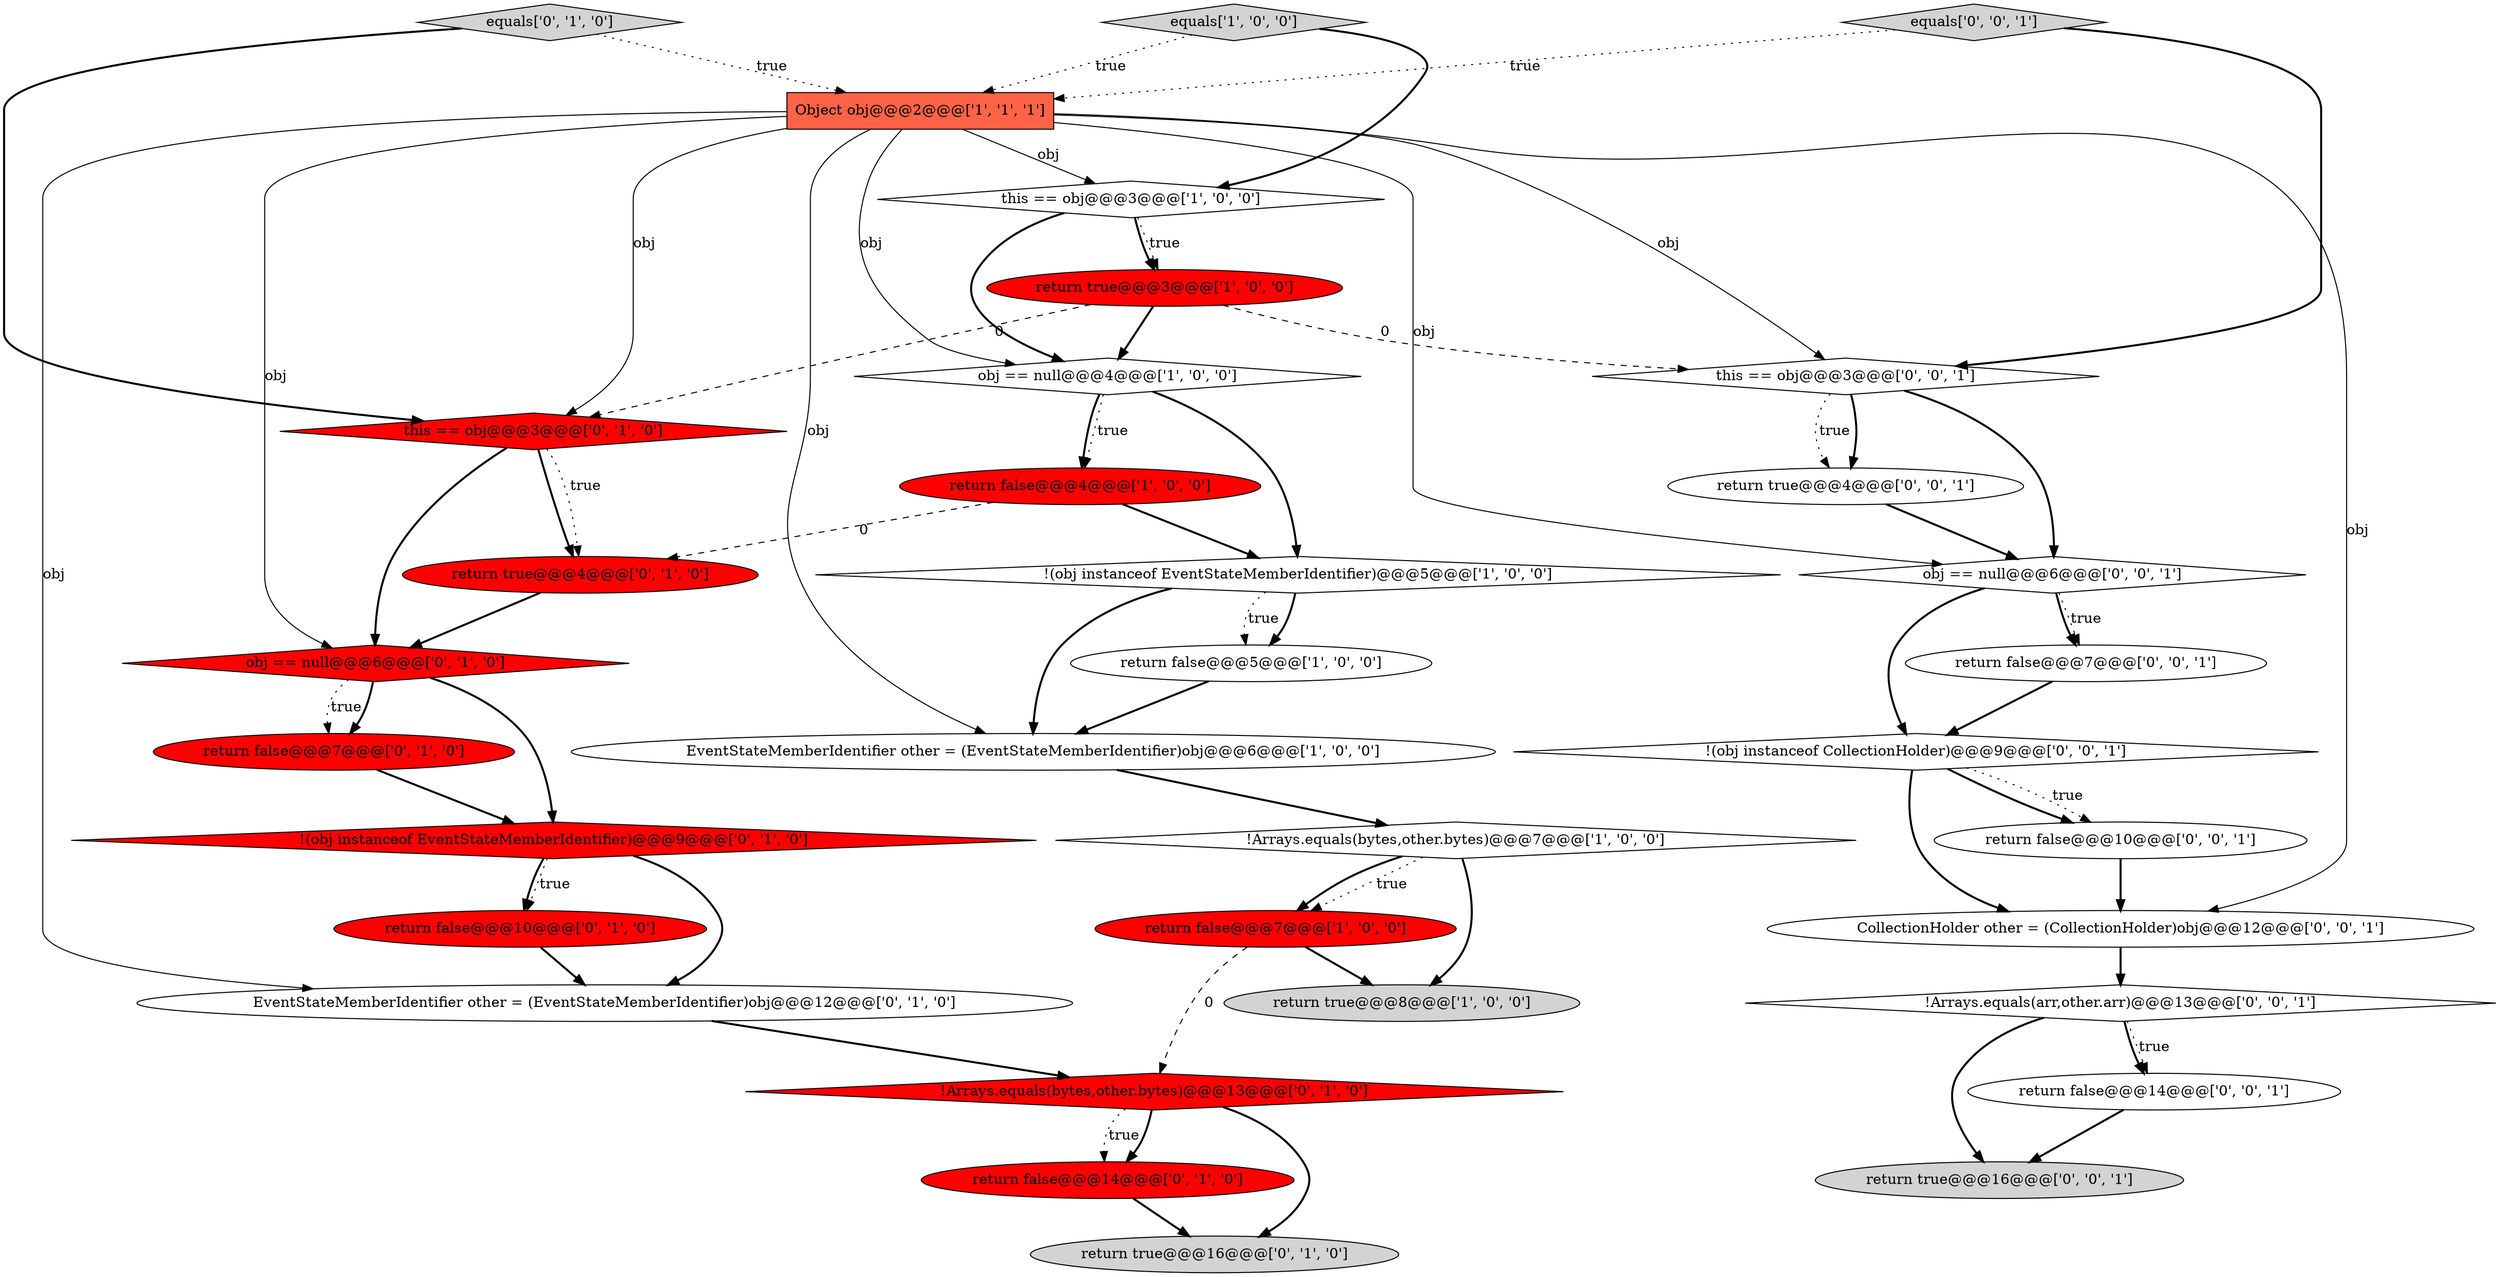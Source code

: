 digraph {
13 [style = filled, label = "!Arrays.equals(bytes,other.bytes)@@@13@@@['0', '1', '0']", fillcolor = red, shape = diamond image = "AAA1AAABBB2BBB"];
22 [style = filled, label = "EventStateMemberIdentifier other = (EventStateMemberIdentifier)obj@@@12@@@['0', '1', '0']", fillcolor = white, shape = ellipse image = "AAA0AAABBB2BBB"];
29 [style = filled, label = "return true@@@4@@@['0', '0', '1']", fillcolor = white, shape = ellipse image = "AAA0AAABBB3BBB"];
10 [style = filled, label = "return false@@@4@@@['1', '0', '0']", fillcolor = red, shape = ellipse image = "AAA1AAABBB1BBB"];
7 [style = filled, label = "equals['1', '0', '0']", fillcolor = lightgray, shape = diamond image = "AAA0AAABBB1BBB"];
20 [style = filled, label = "return false@@@10@@@['0', '1', '0']", fillcolor = red, shape = ellipse image = "AAA1AAABBB2BBB"];
17 [style = filled, label = "return true@@@16@@@['0', '1', '0']", fillcolor = lightgray, shape = ellipse image = "AAA0AAABBB2BBB"];
32 [style = filled, label = "this == obj@@@3@@@['0', '0', '1']", fillcolor = white, shape = diamond image = "AAA0AAABBB3BBB"];
25 [style = filled, label = "return false@@@10@@@['0', '0', '1']", fillcolor = white, shape = ellipse image = "AAA0AAABBB3BBB"];
2 [style = filled, label = "!Arrays.equals(bytes,other.bytes)@@@7@@@['1', '0', '0']", fillcolor = white, shape = diamond image = "AAA0AAABBB1BBB"];
18 [style = filled, label = "this == obj@@@3@@@['0', '1', '0']", fillcolor = red, shape = diamond image = "AAA1AAABBB2BBB"];
11 [style = filled, label = "return false@@@7@@@['1', '0', '0']", fillcolor = red, shape = ellipse image = "AAA1AAABBB1BBB"];
16 [style = filled, label = "return false@@@14@@@['0', '1', '0']", fillcolor = red, shape = ellipse image = "AAA1AAABBB2BBB"];
33 [style = filled, label = "equals['0', '0', '1']", fillcolor = lightgray, shape = diamond image = "AAA0AAABBB3BBB"];
28 [style = filled, label = "return false@@@14@@@['0', '0', '1']", fillcolor = white, shape = ellipse image = "AAA0AAABBB3BBB"];
3 [style = filled, label = "return true@@@3@@@['1', '0', '0']", fillcolor = red, shape = ellipse image = "AAA1AAABBB1BBB"];
5 [style = filled, label = "return true@@@8@@@['1', '0', '0']", fillcolor = lightgray, shape = ellipse image = "AAA0AAABBB1BBB"];
6 [style = filled, label = "obj == null@@@4@@@['1', '0', '0']", fillcolor = white, shape = diamond image = "AAA0AAABBB1BBB"];
31 [style = filled, label = "return true@@@16@@@['0', '0', '1']", fillcolor = lightgray, shape = ellipse image = "AAA0AAABBB3BBB"];
4 [style = filled, label = "EventStateMemberIdentifier other = (EventStateMemberIdentifier)obj@@@6@@@['1', '0', '0']", fillcolor = white, shape = ellipse image = "AAA0AAABBB1BBB"];
27 [style = filled, label = "return false@@@7@@@['0', '0', '1']", fillcolor = white, shape = ellipse image = "AAA0AAABBB3BBB"];
24 [style = filled, label = "!(obj instanceof CollectionHolder)@@@9@@@['0', '0', '1']", fillcolor = white, shape = diamond image = "AAA0AAABBB3BBB"];
23 [style = filled, label = "CollectionHolder other = (CollectionHolder)obj@@@12@@@['0', '0', '1']", fillcolor = white, shape = ellipse image = "AAA0AAABBB3BBB"];
15 [style = filled, label = "return true@@@4@@@['0', '1', '0']", fillcolor = red, shape = ellipse image = "AAA1AAABBB2BBB"];
14 [style = filled, label = "return false@@@7@@@['0', '1', '0']", fillcolor = red, shape = ellipse image = "AAA1AAABBB2BBB"];
1 [style = filled, label = "!(obj instanceof EventStateMemberIdentifier)@@@5@@@['1', '0', '0']", fillcolor = white, shape = diamond image = "AAA0AAABBB1BBB"];
30 [style = filled, label = "obj == null@@@6@@@['0', '0', '1']", fillcolor = white, shape = diamond image = "AAA0AAABBB3BBB"];
0 [style = filled, label = "this == obj@@@3@@@['1', '0', '0']", fillcolor = white, shape = diamond image = "AAA0AAABBB1BBB"];
12 [style = filled, label = "equals['0', '1', '0']", fillcolor = lightgray, shape = diamond image = "AAA0AAABBB2BBB"];
8 [style = filled, label = "Object obj@@@2@@@['1', '1', '1']", fillcolor = tomato, shape = box image = "AAA0AAABBB1BBB"];
19 [style = filled, label = "!(obj instanceof EventStateMemberIdentifier)@@@9@@@['0', '1', '0']", fillcolor = red, shape = diamond image = "AAA1AAABBB2BBB"];
26 [style = filled, label = "!Arrays.equals(arr,other.arr)@@@13@@@['0', '0', '1']", fillcolor = white, shape = diamond image = "AAA0AAABBB3BBB"];
21 [style = filled, label = "obj == null@@@6@@@['0', '1', '0']", fillcolor = red, shape = diamond image = "AAA1AAABBB2BBB"];
9 [style = filled, label = "return false@@@5@@@['1', '0', '0']", fillcolor = white, shape = ellipse image = "AAA0AAABBB1BBB"];
0->3 [style = bold, label=""];
10->15 [style = dashed, label="0"];
13->16 [style = dotted, label="true"];
30->24 [style = bold, label=""];
1->4 [style = bold, label=""];
21->19 [style = bold, label=""];
29->30 [style = bold, label=""];
24->25 [style = dotted, label="true"];
0->6 [style = bold, label=""];
12->8 [style = dotted, label="true"];
15->21 [style = bold, label=""];
30->27 [style = dotted, label="true"];
19->20 [style = dotted, label="true"];
25->23 [style = bold, label=""];
19->20 [style = bold, label=""];
9->4 [style = bold, label=""];
28->31 [style = bold, label=""];
3->18 [style = dashed, label="0"];
30->27 [style = bold, label=""];
18->15 [style = bold, label=""];
18->15 [style = dotted, label="true"];
23->26 [style = bold, label=""];
3->6 [style = bold, label=""];
14->19 [style = bold, label=""];
7->0 [style = bold, label=""];
4->2 [style = bold, label=""];
16->17 [style = bold, label=""];
32->30 [style = bold, label=""];
8->6 [style = solid, label="obj"];
8->21 [style = solid, label="obj"];
8->32 [style = solid, label="obj"];
8->18 [style = solid, label="obj"];
13->16 [style = bold, label=""];
1->9 [style = bold, label=""];
8->30 [style = solid, label="obj"];
20->22 [style = bold, label=""];
2->11 [style = dotted, label="true"];
32->29 [style = bold, label=""];
6->10 [style = dotted, label="true"];
6->1 [style = bold, label=""];
11->5 [style = bold, label=""];
13->17 [style = bold, label=""];
26->31 [style = bold, label=""];
8->22 [style = solid, label="obj"];
11->13 [style = dashed, label="0"];
24->25 [style = bold, label=""];
26->28 [style = dotted, label="true"];
1->9 [style = dotted, label="true"];
6->10 [style = bold, label=""];
12->18 [style = bold, label=""];
21->14 [style = dotted, label="true"];
8->4 [style = solid, label="obj"];
8->0 [style = solid, label="obj"];
8->23 [style = solid, label="obj"];
33->8 [style = dotted, label="true"];
27->24 [style = bold, label=""];
33->32 [style = bold, label=""];
0->3 [style = dotted, label="true"];
32->29 [style = dotted, label="true"];
18->21 [style = bold, label=""];
26->28 [style = bold, label=""];
3->32 [style = dashed, label="0"];
7->8 [style = dotted, label="true"];
10->1 [style = bold, label=""];
19->22 [style = bold, label=""];
2->11 [style = bold, label=""];
22->13 [style = bold, label=""];
2->5 [style = bold, label=""];
21->14 [style = bold, label=""];
24->23 [style = bold, label=""];
}
